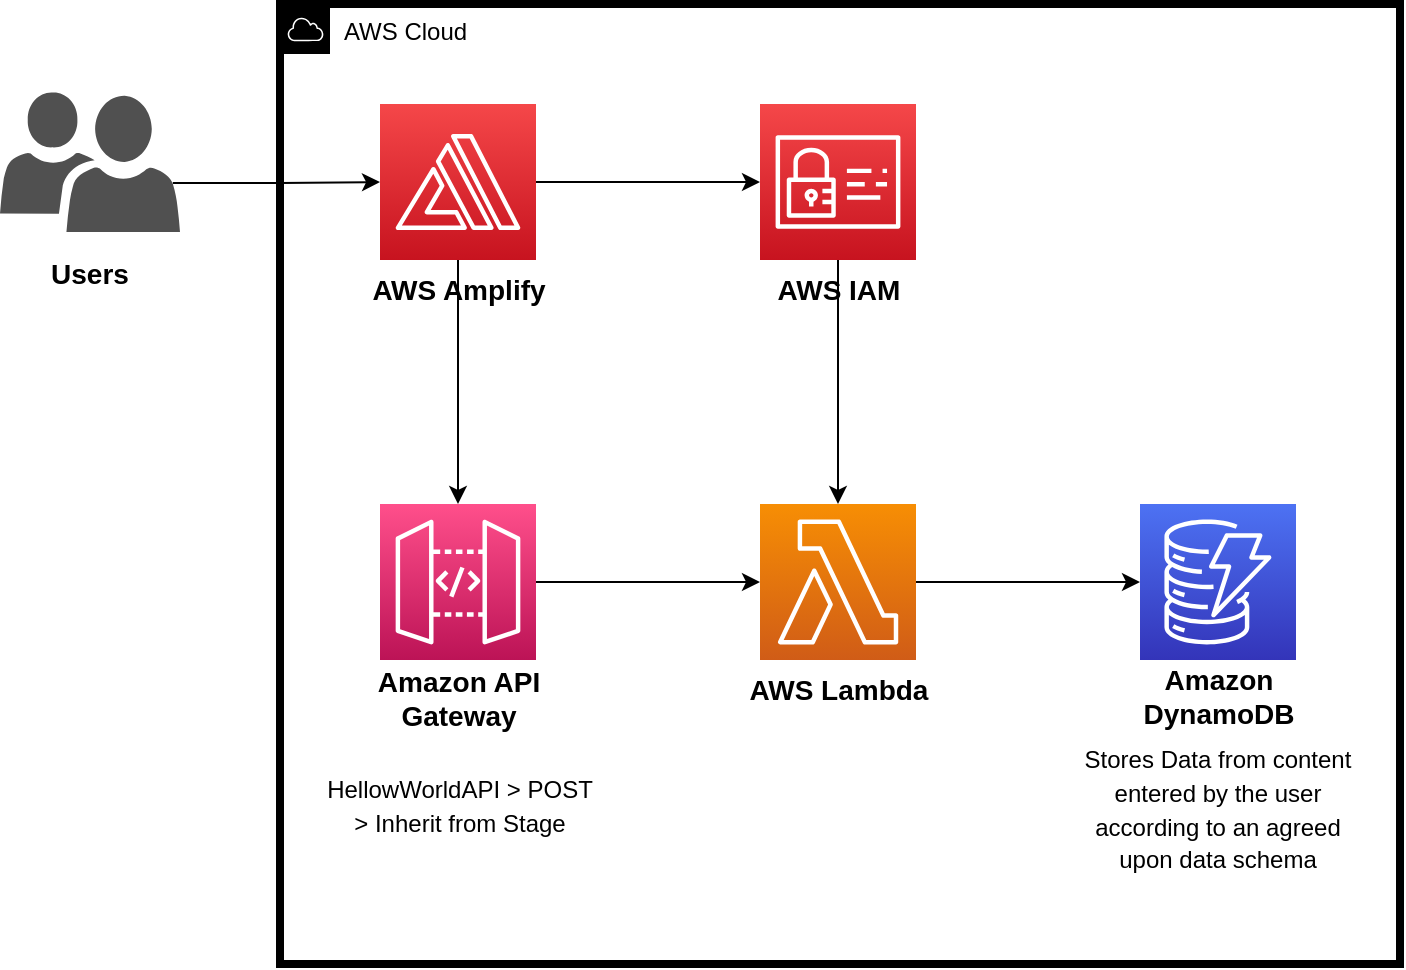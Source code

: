 <mxfile version="20.7.4" type="device"><diagram id="X7Feux5_7u7LQoRBV8u-" name="Page-1"><mxGraphModel dx="806" dy="689" grid="1" gridSize="10" guides="1" tooltips="1" connect="1" arrows="1" fold="1" page="1" pageScale="1" pageWidth="850" pageHeight="1100" math="0" shadow="0"><root><mxCell id="0"/><mxCell id="1" parent="0"/><mxCell id="izh9mhyqdohWMe_GLvfH-8" style="edgeStyle=orthogonalEdgeStyle;rounded=0;orthogonalLoop=1;jettySize=auto;html=1;exitX=0.96;exitY=0.65;exitDx=0;exitDy=0;exitPerimeter=0;entryX=0;entryY=0.5;entryDx=0;entryDy=0;entryPerimeter=0;fontSize=14;" parent="1" source="izh9mhyqdohWMe_GLvfH-1" target="izh9mhyqdohWMe_GLvfH-3" edge="1"><mxGeometry relative="1" as="geometry"/></mxCell><mxCell id="izh9mhyqdohWMe_GLvfH-1" value="" style="sketch=0;pointerEvents=1;shadow=0;dashed=0;html=1;strokeColor=none;labelPosition=center;verticalLabelPosition=bottom;verticalAlign=top;align=center;fillColor=#505050;shape=mxgraph.mscae.intune.user_group" parent="1" vertex="1"><mxGeometry x="80" y="154" width="90" height="70" as="geometry"/></mxCell><mxCell id="izh9mhyqdohWMe_GLvfH-2" value="&lt;font style=&quot;font-size: 14px;&quot;&gt;&lt;b&gt;Users&lt;/b&gt;&lt;/font&gt;" style="text;html=1;strokeColor=none;fillColor=none;align=center;verticalAlign=middle;whiteSpace=wrap;rounded=0;" parent="1" vertex="1"><mxGeometry x="95" y="230" width="60" height="30" as="geometry"/></mxCell><mxCell id="izh9mhyqdohWMe_GLvfH-9" style="edgeStyle=orthogonalEdgeStyle;rounded=0;orthogonalLoop=1;jettySize=auto;html=1;exitX=1;exitY=0.5;exitDx=0;exitDy=0;exitPerimeter=0;fontSize=14;" parent="1" source="izh9mhyqdohWMe_GLvfH-3" target="izh9mhyqdohWMe_GLvfH-4" edge="1"><mxGeometry relative="1" as="geometry"/></mxCell><mxCell id="izh9mhyqdohWMe_GLvfH-10" style="edgeStyle=orthogonalEdgeStyle;rounded=0;orthogonalLoop=1;jettySize=auto;html=1;exitX=0.5;exitY=1;exitDx=0;exitDy=0;exitPerimeter=0;entryX=0.5;entryY=0;entryDx=0;entryDy=0;entryPerimeter=0;fontSize=14;" parent="1" source="izh9mhyqdohWMe_GLvfH-3" target="izh9mhyqdohWMe_GLvfH-5" edge="1"><mxGeometry relative="1" as="geometry"/></mxCell><mxCell id="izh9mhyqdohWMe_GLvfH-3" value="" style="sketch=0;points=[[0,0,0],[0.25,0,0],[0.5,0,0],[0.75,0,0],[1,0,0],[0,1,0],[0.25,1,0],[0.5,1,0],[0.75,1,0],[1,1,0],[0,0.25,0],[0,0.5,0],[0,0.75,0],[1,0.25,0],[1,0.5,0],[1,0.75,0]];outlineConnect=0;fontColor=#232F3E;gradientColor=#F54749;gradientDirection=north;fillColor=#C7131F;strokeColor=#ffffff;dashed=0;verticalLabelPosition=bottom;verticalAlign=top;align=center;html=1;fontSize=12;fontStyle=0;aspect=fixed;shape=mxgraph.aws4.resourceIcon;resIcon=mxgraph.aws4.amplify;" parent="1" vertex="1"><mxGeometry x="270" y="160" width="78" height="78" as="geometry"/></mxCell><mxCell id="izh9mhyqdohWMe_GLvfH-11" style="edgeStyle=orthogonalEdgeStyle;rounded=0;orthogonalLoop=1;jettySize=auto;html=1;exitX=0.5;exitY=1;exitDx=0;exitDy=0;exitPerimeter=0;entryX=0.5;entryY=0;entryDx=0;entryDy=0;entryPerimeter=0;fontSize=14;" parent="1" source="izh9mhyqdohWMe_GLvfH-4" target="izh9mhyqdohWMe_GLvfH-6" edge="1"><mxGeometry relative="1" as="geometry"/></mxCell><mxCell id="izh9mhyqdohWMe_GLvfH-4" value="" style="sketch=0;points=[[0,0,0],[0.25,0,0],[0.5,0,0],[0.75,0,0],[1,0,0],[0,1,0],[0.25,1,0],[0.5,1,0],[0.75,1,0],[1,1,0],[0,0.25,0],[0,0.5,0],[0,0.75,0],[1,0.25,0],[1,0.5,0],[1,0.75,0]];outlineConnect=0;fontColor=#232F3E;gradientColor=#F54749;gradientDirection=north;fillColor=#C7131F;strokeColor=#ffffff;dashed=0;verticalLabelPosition=bottom;verticalAlign=top;align=center;html=1;fontSize=12;fontStyle=0;aspect=fixed;shape=mxgraph.aws4.resourceIcon;resIcon=mxgraph.aws4.identity_and_access_management;" parent="1" vertex="1"><mxGeometry x="460" y="160" width="78" height="78" as="geometry"/></mxCell><mxCell id="izh9mhyqdohWMe_GLvfH-12" style="edgeStyle=orthogonalEdgeStyle;rounded=0;orthogonalLoop=1;jettySize=auto;html=1;exitX=1;exitY=0.5;exitDx=0;exitDy=0;exitPerimeter=0;entryX=0;entryY=0.5;entryDx=0;entryDy=0;entryPerimeter=0;fontSize=14;" parent="1" source="izh9mhyqdohWMe_GLvfH-5" target="izh9mhyqdohWMe_GLvfH-6" edge="1"><mxGeometry relative="1" as="geometry"/></mxCell><mxCell id="izh9mhyqdohWMe_GLvfH-5" value="" style="sketch=0;points=[[0,0,0],[0.25,0,0],[0.5,0,0],[0.75,0,0],[1,0,0],[0,1,0],[0.25,1,0],[0.5,1,0],[0.75,1,0],[1,1,0],[0,0.25,0],[0,0.5,0],[0,0.75,0],[1,0.25,0],[1,0.5,0],[1,0.75,0]];outlineConnect=0;fontColor=#232F3E;gradientColor=#FF4F8B;gradientDirection=north;fillColor=#BC1356;strokeColor=#ffffff;dashed=0;verticalLabelPosition=bottom;verticalAlign=top;align=center;html=1;fontSize=12;fontStyle=0;aspect=fixed;shape=mxgraph.aws4.resourceIcon;resIcon=mxgraph.aws4.api_gateway;" parent="1" vertex="1"><mxGeometry x="270" y="360" width="78" height="78" as="geometry"/></mxCell><mxCell id="izh9mhyqdohWMe_GLvfH-13" style="edgeStyle=orthogonalEdgeStyle;rounded=0;orthogonalLoop=1;jettySize=auto;html=1;exitX=1;exitY=0.5;exitDx=0;exitDy=0;exitPerimeter=0;entryX=0;entryY=0.5;entryDx=0;entryDy=0;entryPerimeter=0;fontSize=14;" parent="1" source="izh9mhyqdohWMe_GLvfH-6" target="izh9mhyqdohWMe_GLvfH-7" edge="1"><mxGeometry relative="1" as="geometry"/></mxCell><mxCell id="izh9mhyqdohWMe_GLvfH-6" value="" style="sketch=0;points=[[0,0,0],[0.25,0,0],[0.5,0,0],[0.75,0,0],[1,0,0],[0,1,0],[0.25,1,0],[0.5,1,0],[0.75,1,0],[1,1,0],[0,0.25,0],[0,0.5,0],[0,0.75,0],[1,0.25,0],[1,0.5,0],[1,0.75,0]];outlineConnect=0;fontColor=#232F3E;gradientColor=#F78E04;gradientDirection=north;fillColor=#D05C17;strokeColor=#ffffff;dashed=0;verticalLabelPosition=bottom;verticalAlign=top;align=center;html=1;fontSize=12;fontStyle=0;aspect=fixed;shape=mxgraph.aws4.resourceIcon;resIcon=mxgraph.aws4.lambda;" parent="1" vertex="1"><mxGeometry x="460" y="360" width="78" height="78" as="geometry"/></mxCell><mxCell id="izh9mhyqdohWMe_GLvfH-7" value="" style="sketch=0;points=[[0,0,0],[0.25,0,0],[0.5,0,0],[0.75,0,0],[1,0,0],[0,1,0],[0.25,1,0],[0.5,1,0],[0.75,1,0],[1,1,0],[0,0.25,0],[0,0.5,0],[0,0.75,0],[1,0.25,0],[1,0.5,0],[1,0.75,0]];outlineConnect=0;fontColor=#232F3E;gradientColor=#4D72F3;gradientDirection=north;fillColor=#3334B9;strokeColor=#ffffff;dashed=0;verticalLabelPosition=bottom;verticalAlign=top;align=center;html=1;fontSize=12;fontStyle=0;aspect=fixed;shape=mxgraph.aws4.resourceIcon;resIcon=mxgraph.aws4.dynamodb;" parent="1" vertex="1"><mxGeometry x="650" y="360" width="78" height="78" as="geometry"/></mxCell><mxCell id="izh9mhyqdohWMe_GLvfH-14" value="&lt;font style=&quot;font-size: 14px;&quot;&gt;&lt;b&gt;AWS Amplify&lt;/b&gt;&lt;/font&gt;" style="text;html=1;strokeColor=none;fillColor=none;align=center;verticalAlign=middle;whiteSpace=wrap;rounded=0;" parent="1" vertex="1"><mxGeometry x="258.5" y="238" width="101" height="30" as="geometry"/></mxCell><mxCell id="izh9mhyqdohWMe_GLvfH-15" value="&lt;font style=&quot;font-size: 14px;&quot;&gt;&lt;b&gt;AWS IAM&lt;/b&gt;&lt;/font&gt;" style="text;html=1;strokeColor=none;fillColor=none;align=center;verticalAlign=middle;whiteSpace=wrap;rounded=0;" parent="1" vertex="1"><mxGeometry x="448.5" y="238" width="101" height="30" as="geometry"/></mxCell><mxCell id="izh9mhyqdohWMe_GLvfH-16" value="&lt;font style=&quot;font-size: 14px;&quot;&gt;&lt;b&gt;Amazon API Gateway&lt;/b&gt;&lt;/font&gt;" style="text;html=1;strokeColor=none;fillColor=none;align=center;verticalAlign=middle;whiteSpace=wrap;rounded=0;" parent="1" vertex="1"><mxGeometry x="258.5" y="442" width="101" height="30" as="geometry"/></mxCell><mxCell id="izh9mhyqdohWMe_GLvfH-17" value="&lt;font style=&quot;font-size: 14px;&quot;&gt;&lt;b&gt;AWS Lambda&lt;/b&gt;&lt;/font&gt;" style="text;html=1;strokeColor=none;fillColor=none;align=center;verticalAlign=middle;whiteSpace=wrap;rounded=0;" parent="1" vertex="1"><mxGeometry x="448.5" y="438" width="101" height="30" as="geometry"/></mxCell><mxCell id="izh9mhyqdohWMe_GLvfH-20" value="&lt;font color=&quot;#000000&quot;&gt;AWS Cloud&lt;/font&gt;" style="sketch=0;outlineConnect=0;gradientColor=none;html=1;whiteSpace=wrap;fontSize=12;fontStyle=0;shape=mxgraph.aws4.group;grIcon=mxgraph.aws4.group_aws_cloud;strokeColor=#000000;fillColor=none;verticalAlign=top;align=left;spacingLeft=30;fontColor=#AAB7B8;dashed=0;strokeWidth=4;" parent="1" vertex="1"><mxGeometry x="220" y="110" width="560" height="480" as="geometry"/></mxCell><mxCell id="izh9mhyqdohWMe_GLvfH-18" value="&lt;font style=&quot;font-size: 14px;&quot;&gt;&lt;b&gt;Amazon DynamoDB&lt;/b&gt;&lt;/font&gt;" style="text;html=1;strokeColor=none;fillColor=none;align=center;verticalAlign=middle;whiteSpace=wrap;rounded=0;" parent="1" vertex="1"><mxGeometry x="638.5" y="441" width="101" height="30" as="geometry"/></mxCell><mxCell id="izh9mhyqdohWMe_GLvfH-22" value="&lt;font style=&quot;font-size: 12px;&quot;&gt;HellowWorldAPI &amp;gt; POST &amp;gt; Inherit from Stage&lt;/font&gt;" style="text;html=1;strokeColor=none;fillColor=none;align=center;verticalAlign=middle;whiteSpace=wrap;rounded=0;strokeWidth=4;fontSize=14;" parent="1" vertex="1"><mxGeometry x="240" y="470" width="140" height="80" as="geometry"/></mxCell><mxCell id="izh9mhyqdohWMe_GLvfH-23" value="&lt;font style=&quot;font-size: 12px;&quot;&gt;Stores Data from content entered by the user according to an agreed upon data schema&lt;/font&gt;" style="text;html=1;strokeColor=none;fillColor=none;align=center;verticalAlign=middle;whiteSpace=wrap;rounded=0;strokeWidth=4;fontSize=14;" parent="1" vertex="1"><mxGeometry x="619" y="472" width="140" height="80" as="geometry"/></mxCell></root></mxGraphModel></diagram></mxfile>